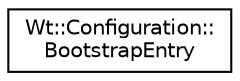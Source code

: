 digraph "Graphical Class Hierarchy"
{
 // LATEX_PDF_SIZE
  edge [fontname="Helvetica",fontsize="10",labelfontname="Helvetica",labelfontsize="10"];
  node [fontname="Helvetica",fontsize="10",shape=record];
  rankdir="LR";
  Node0 [label="Wt::Configuration::\lBootstrapEntry",height=0.2,width=0.4,color="black", fillcolor="white", style="filled",URL="$structWt_1_1Configuration_1_1BootstrapEntry.html",tooltip=" "];
}

